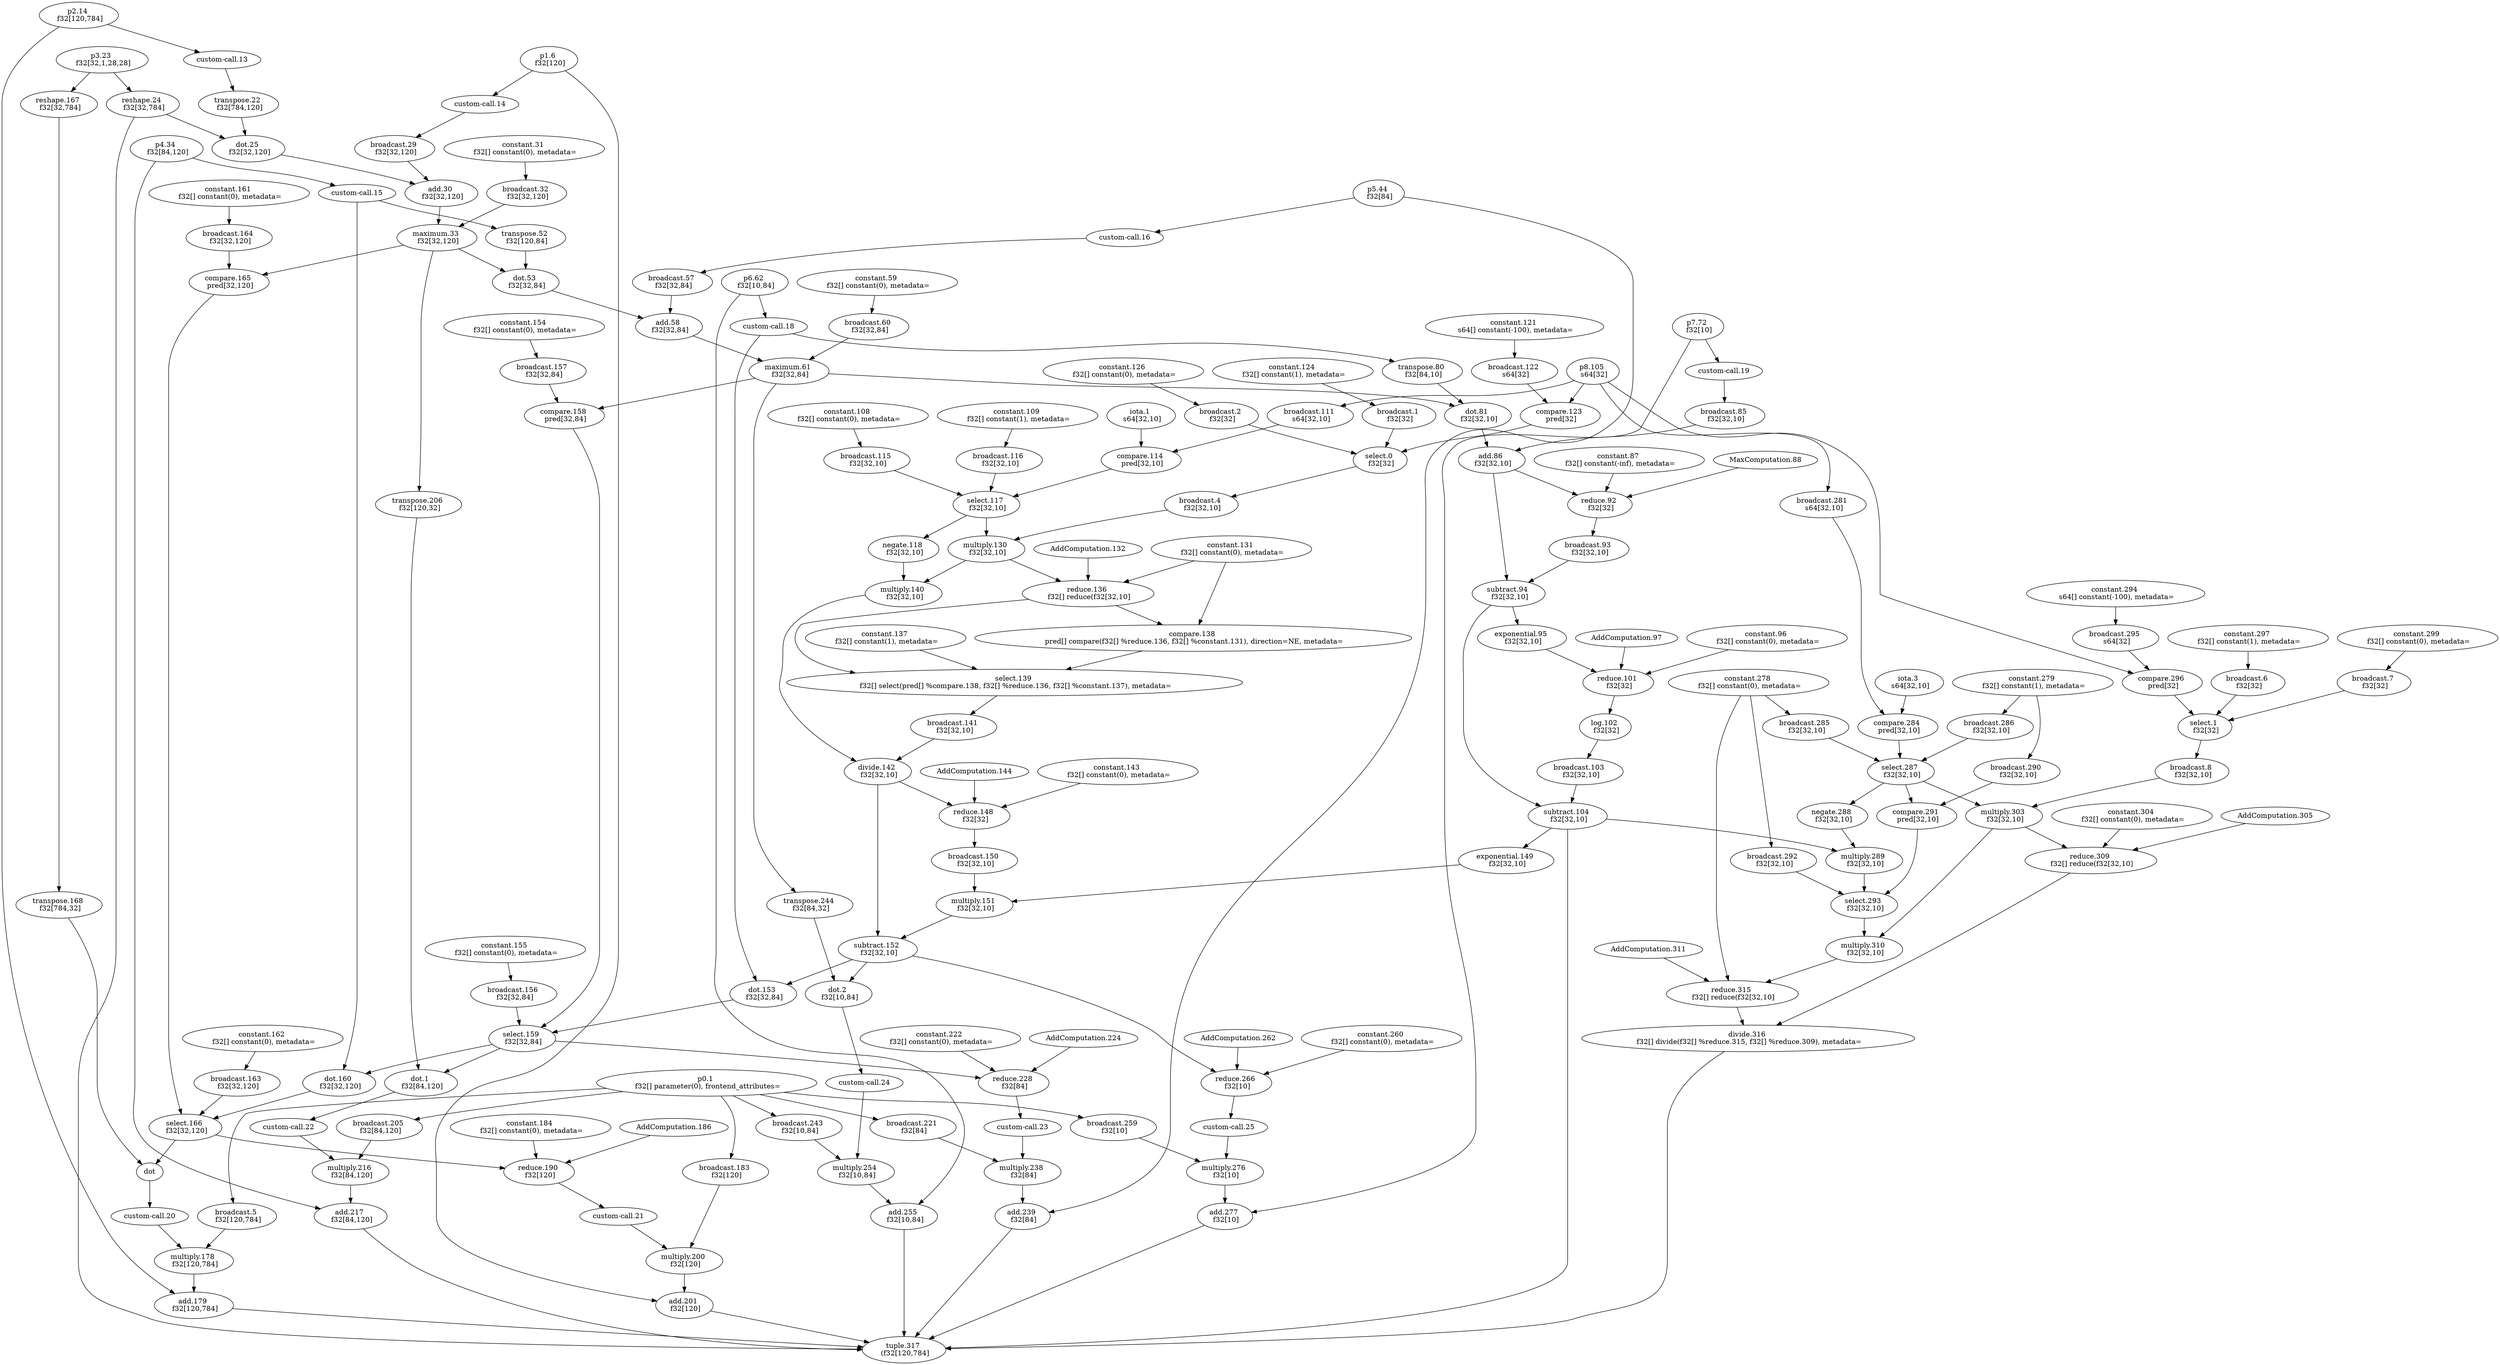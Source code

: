 digraph HloModule {
	"p2.14" [label="p2.14 \n f32[120,784]"];
	"p3.23" [label="p3.23 \n f32[32,1,28,28]"];
	"reshape.24" [label="reshape.24 \n f32[32,784]"];
	"transpose.22" [label="transpose.22 \n f32[784,120]"];
	"dot.25" [label="dot.25 \n f32[32,120]"];
	"p1.6" [label="p1.6 \n f32[120]"];
	"broadcast.29" [label="broadcast.29 \n f32[32,120]"];
	"add.30" [label="add.30 \n f32[32,120]"];
	"constant.31" [label="constant.31 \n f32[] constant(0), metadata="];
	"broadcast.32" [label="broadcast.32 \n f32[32,120]"];
	"maximum.33" [label="maximum.33 \n f32[32,120]"];
	"constant.161" [label="constant.161 \n f32[] constant(0), metadata="];
	"broadcast.164" [label="broadcast.164 \n f32[32,120]"];
	"compare.165" [label="compare.165 \n pred[32,120]"];
	"p4.34" [label="p4.34 \n f32[84,120]"];
	"transpose.52" [label="transpose.52 \n f32[120,84]"];
	"dot.53" [label="dot.53 \n f32[32,84]"];
	"p5.44" [label="p5.44 \n f32[84]"];
	"broadcast.57" [label="broadcast.57 \n f32[32,84]"];
	"add.58" [label="add.58 \n f32[32,84]"];
	"constant.59" [label="constant.59 \n f32[] constant(0), metadata="];
	"broadcast.60" [label="broadcast.60 \n f32[32,84]"];
	"maximum.61" [label="maximum.61 \n f32[32,84]"];
	"constant.154" [label="constant.154 \n f32[] constant(0), metadata="];
	"broadcast.157" [label="broadcast.157 \n f32[32,84]"];
	"compare.158" [label="compare.158 \n pred[32,84]"];
	"p8.105" [label="p8.105 \n s64[32]"];
	"broadcast.111" [label="broadcast.111 \n s64[32,10]"];
	"iota.1" [label="iota.1 \n s64[32,10]"];
	"compare.114" [label="compare.114 \n pred[32,10]"];
	"constant.109" [label="constant.109 \n f32[] constant(1), metadata="];
	"broadcast.116" [label="broadcast.116 \n f32[32,10]"];
	"constant.108" [label="constant.108 \n f32[] constant(0), metadata="];
	"broadcast.115" [label="broadcast.115 \n f32[32,10]"];
	"select.117" [label="select.117 \n f32[32,10]"];
	"negate.118" [label="negate.118 \n f32[32,10]"];
	"constant.121" [label="constant.121 \n s64[] constant(-100), metadata="];
	"broadcast.122" [label="broadcast.122 \n s64[32]"];
	"compare.123" [label="compare.123 \n pred[32]"];
	"constant.124" [label="constant.124 \n f32[] constant(1), metadata="];
	"broadcast.1" [label="broadcast.1 \n f32[32]"];
	"constant.126" [label="constant.126 \n f32[] constant(0), metadata="];
	"broadcast.2" [label="broadcast.2 \n f32[32]"];
	"select.0" [label="select.0 \n f32[32]"];
	"broadcast.4" [label="broadcast.4 \n f32[32,10]"];
	"multiply.130" [label="multiply.130 \n f32[32,10]"];
	"multiply.140" [label="multiply.140 \n f32[32,10]"];
	"constant.131" [label="constant.131 \n f32[] constant(0), metadata="];
	"reduce.136" [label="reduce.136 \n f32[] reduce(f32[32,10]"];
	"compare.138" [label="compare.138 \n pred[] compare(f32[] %reduce.136, f32[] %constant.131), direction=NE, metadata="];
	"constant.137" [label="constant.137 \n f32[] constant(1), metadata="];
	"select.139" [label="select.139 \n f32[] select(pred[] %compare.138, f32[] %reduce.136, f32[] %constant.137), metadata="];
	"broadcast.141" [label="broadcast.141 \n f32[32,10]"];
	"divide.142" [label="divide.142 \n f32[32,10]"];
	"p6.62" [label="p6.62 \n f32[10,84]"];
	"transpose.80" [label="transpose.80 \n f32[84,10]"];
	"dot.81" [label="dot.81 \n f32[32,10]"];
	"p7.72" [label="p7.72 \n f32[10]"];
	"broadcast.85" [label="broadcast.85 \n f32[32,10]"];
	"add.86" [label="add.86 \n f32[32,10]"];
	"constant.87" [label="constant.87 \n f32[] constant(-inf), metadata="];
	"reduce.92" [label="reduce.92 \n f32[32]"];
	"broadcast.93" [label="broadcast.93 \n f32[32,10]"];
	"subtract.94" [label="subtract.94 \n f32[32,10]"];
	"exponential.95" [label="exponential.95 \n f32[32,10]"];
	"constant.96" [label="constant.96 \n f32[] constant(0), metadata="];
	"reduce.101" [label="reduce.101 \n f32[32]"];
	"log.102" [label="log.102 \n f32[32]"];
	"broadcast.103" [label="broadcast.103 \n f32[32,10]"];
	"subtract.104" [label="subtract.104 \n f32[32,10]"];
	"exponential.149" [label="exponential.149 \n f32[32,10]"];
	"constant.143" [label="constant.143 \n f32[] constant(0), metadata="];
	"reduce.148" [label="reduce.148 \n f32[32]"];
	"broadcast.150" [label="broadcast.150 \n f32[32,10]"];
	"multiply.151" [label="multiply.151 \n f32[32,10]"];
	"subtract.152" [label="subtract.152 \n f32[32,10]"];
	"dot.153" [label="dot.153 \n f32[32,84]"];
	"constant.155" [label="constant.155 \n f32[] constant(0), metadata="];
	"broadcast.156" [label="broadcast.156 \n f32[32,84]"];
	"select.159" [label="select.159 \n f32[32,84]"];
	"dot.160" [label="dot.160 \n f32[32,120]"];
	"constant.162" [label="constant.162 \n f32[] constant(0), metadata="];
	"broadcast.163" [label="broadcast.163 \n f32[32,120]"];
	"select.166" [label="select.166 \n f32[32,120]"];
	"reshape.167" [label="reshape.167 \n f32[32,784]"];
	"transpose.168" [label="transpose.168 \n f32[784,32]"];
	"p0.1" [label="p0.1 \n f32[] parameter(0), frontend_attributes="];
	"broadcast.5" [label="broadcast.5 \n f32[120,784]"];
	"multiply.178" [label="multiply.178 \n f32[120,784]"];
	"add.179" [label="add.179 \n f32[120,784]"];
	"constant.184" [label="constant.184 \n f32[] constant(0), metadata="];
	"reduce.190" [label="reduce.190 \n f32[120]"];
	"broadcast.183" [label="broadcast.183 \n f32[120]"];
	"multiply.200" [label="multiply.200 \n f32[120]"];
	"add.201" [label="add.201 \n f32[120]"];
	"transpose.206" [label="transpose.206 \n f32[120,32]"];
	"dot.1" [label="dot.1 \n f32[84,120]"];
	"broadcast.205" [label="broadcast.205 \n f32[84,120]"];
	"multiply.216" [label="multiply.216 \n f32[84,120]"];
	"add.217" [label="add.217 \n f32[84,120]"];
	"constant.222" [label="constant.222 \n f32[] constant(0), metadata="];
	"reduce.228" [label="reduce.228 \n f32[84]"];
	"broadcast.221" [label="broadcast.221 \n f32[84]"];
	"multiply.238" [label="multiply.238 \n f32[84]"];
	"add.239" [label="add.239 \n f32[84]"];
	"transpose.244" [label="transpose.244 \n f32[84,32]"];
	"dot.2" [label="dot.2 \n f32[10,84]"];
	"broadcast.243" [label="broadcast.243 \n f32[10,84]"];
	"multiply.254" [label="multiply.254 \n f32[10,84]"];
	"add.255" [label="add.255 \n f32[10,84]"];
	"constant.260" [label="constant.260 \n f32[] constant(0), metadata="];
	"reduce.266" [label="reduce.266 \n f32[10]"];
	"broadcast.259" [label="broadcast.259 \n f32[10]"];
	"multiply.276" [label="multiply.276 \n f32[10]"];
	"add.277" [label="add.277 \n f32[10]"];
	"broadcast.281" [label="broadcast.281 \n s64[32,10]"];
	"iota.3" [label="iota.3 \n s64[32,10]"];
	"compare.284" [label="compare.284 \n pred[32,10]"];
	"constant.279" [label="constant.279 \n f32[] constant(1), metadata="];
	"broadcast.286" [label="broadcast.286 \n f32[32,10]"];
	"constant.278" [label="constant.278 \n f32[] constant(0), metadata="];
	"broadcast.285" [label="broadcast.285 \n f32[32,10]"];
	"select.287" [label="select.287 \n f32[32,10]"];
	"broadcast.290" [label="broadcast.290 \n f32[32,10]"];
	"compare.291" [label="compare.291 \n pred[32,10]"];
	"broadcast.292" [label="broadcast.292 \n f32[32,10]"];
	"negate.288" [label="negate.288 \n f32[32,10]"];
	"multiply.289" [label="multiply.289 \n f32[32,10]"];
	"select.293" [label="select.293 \n f32[32,10]"];
	"constant.294" [label="constant.294 \n s64[] constant(-100), metadata="];
	"broadcast.295" [label="broadcast.295 \n s64[32]"];
	"compare.296" [label="compare.296 \n pred[32]"];
	"constant.297" [label="constant.297 \n f32[] constant(1), metadata="];
	"broadcast.6" [label="broadcast.6 \n f32[32]"];
	"constant.299" [label="constant.299 \n f32[] constant(0), metadata="];
	"broadcast.7" [label="broadcast.7 \n f32[32]"];
	"select.1" [label="select.1 \n f32[32]"];
	"broadcast.8" [label="broadcast.8 \n f32[32,10]"];
	"multiply.303" [label="multiply.303 \n f32[32,10]"];
	"multiply.310" [label="multiply.310 \n f32[32,10]"];
	"reduce.315" [label="reduce.315 \n f32[] reduce(f32[32,10]"];
	"constant.304" [label="constant.304 \n f32[] constant(0), metadata="];
	"reduce.309" [label="reduce.309 \n f32[] reduce(f32[32,10]"];
	"divide.316" [label="divide.316 \n f32[] divide(f32[] %reduce.315, f32[] %reduce.309), metadata="];
	"tuple.317" [label="tuple.317 \n (f32[120,784]"]; 
 	"p3.23" -> "reshape.24";
	"p2.14" -> "custom-call.13";
	"custom-call.13" -> "transpose.22";
	"reshape.24" -> "dot.25";
	"transpose.22" -> "dot.25";
	"p1.6" -> "custom-call.14";
	"custom-call.14" -> "broadcast.29";
	"dot.25" -> "add.30";
	"broadcast.29" -> "add.30";
	"constant.31" -> "broadcast.32";
	"add.30" -> "maximum.33";
	"broadcast.32" -> "maximum.33";
	"constant.161" -> "broadcast.164";
	"maximum.33" -> "compare.165";
	"broadcast.164" -> "compare.165";
	"p4.34" -> "custom-call.15";
	"custom-call.15" -> "transpose.52";
	"maximum.33" -> "dot.53";
	"transpose.52" -> "dot.53";
	"p5.44" -> "custom-call.16";
	"custom-call.16" -> "broadcast.57";
	"dot.53" -> "add.58";
	"broadcast.57" -> "add.58";
	"constant.59" -> "broadcast.60";
	"add.58" -> "maximum.61";
	"broadcast.60" -> "maximum.61";
	"constant.154" -> "broadcast.157";
	"maximum.61" -> "compare.158";
	"broadcast.157" -> "compare.158";
	"p8.105" -> "broadcast.111";
	"broadcast.111" -> "compare.114";
	"iota.1" -> "compare.114";
	"constant.109" -> "broadcast.116";
	"constant.108" -> "broadcast.115";
	"compare.114" -> "select.117";
	"broadcast.116" -> "select.117";
	"broadcast.115" -> "select.117";
	"select.117" -> "negate.118";
	"constant.121" -> "broadcast.122";
	"p8.105" -> "compare.123";
	"broadcast.122" -> "compare.123";
	"constant.124" -> "broadcast.1";
	"constant.126" -> "broadcast.2";
	"compare.123" -> "select.0";
	"broadcast.1" -> "select.0";
	"broadcast.2" -> "select.0";
	"select.0" -> "broadcast.4";
	"broadcast.4" -> "multiply.130";
	"select.117" -> "multiply.130";
	"negate.118" -> "multiply.140";
	"multiply.130" -> "multiply.140";
	"multiply.130" -> "reduce.136";
	"constant.131" -> "reduce.136";
	"AddComputation.132" -> "reduce.136";
	"reduce.136" -> "compare.138";
	"constant.131" -> "compare.138";
	"compare.138" -> "select.139";
	"reduce.136" -> "select.139";
	"constant.137" -> "select.139";
	"select.139" -> "broadcast.141";
	"multiply.140" -> "divide.142";
	"broadcast.141" -> "divide.142";
	"p6.62" -> "custom-call.18";
	"custom-call.18" -> "transpose.80";
	"maximum.61" -> "dot.81";
	"transpose.80" -> "dot.81";
	"p7.72" -> "custom-call.19";
	"custom-call.19" -> "broadcast.85";
	"dot.81" -> "add.86";
	"broadcast.85" -> "add.86";
	"add.86" -> "reduce.92";
	"constant.87" -> "reduce.92";
	"MaxComputation.88" -> "reduce.92";
	"reduce.92" -> "broadcast.93";
	"add.86" -> "subtract.94";
	"broadcast.93" -> "subtract.94";
	"subtract.94" -> "exponential.95";
	"exponential.95" -> "reduce.101";
	"constant.96" -> "reduce.101";
	"AddComputation.97" -> "reduce.101";
	"reduce.101" -> "log.102";
	"log.102" -> "broadcast.103";
	"subtract.94" -> "subtract.104";
	"broadcast.103" -> "subtract.104";
	"subtract.104" -> "exponential.149";
	"divide.142" -> "reduce.148";
	"constant.143" -> "reduce.148";
	"AddComputation.144" -> "reduce.148";
	"reduce.148" -> "broadcast.150";
	"exponential.149" -> "multiply.151";
	"broadcast.150" -> "multiply.151";
	"divide.142" -> "subtract.152";
	"multiply.151" -> "subtract.152";
	"subtract.152" -> "dot.153";
	"custom-call.18" -> "dot.153";
	"constant.155" -> "broadcast.156";
	"compare.158" -> "select.159";
	"dot.153" -> "select.159";
	"broadcast.156" -> "select.159";
	"select.159" -> "dot.160";
	"custom-call.15" -> "dot.160";
	"constant.162" -> "broadcast.163";
	"compare.165" -> "select.166";
	"dot.160" -> "select.166";
	"broadcast.163" -> "select.166";
	"p3.23" -> "reshape.167";
	"reshape.167" -> "transpose.168";
	"select.166" -> "dot";
	"transpose.168" -> "dot";
	"dot" -> "custom-call.20";
	"p0.1" -> "broadcast.5";
	"custom-call.20" -> "multiply.178";
	"broadcast.5" -> "multiply.178";
	"p2.14" -> "add.179";
	"multiply.178" -> "add.179";
	"select.166" -> "reduce.190";
	"constant.184" -> "reduce.190";
	"AddComputation.186" -> "reduce.190";
	"reduce.190" -> "custom-call.21";
	"p0.1" -> "broadcast.183";
	"custom-call.21" -> "multiply.200";
	"broadcast.183" -> "multiply.200";
	"p1.6" -> "add.201";
	"multiply.200" -> "add.201";
	"maximum.33" -> "transpose.206";
	"select.159" -> "dot.1";
	"transpose.206" -> "dot.1";
	"dot.1" -> "custom-call.22";
	"p0.1" -> "broadcast.205";
	"custom-call.22" -> "multiply.216";
	"broadcast.205" -> "multiply.216";
	"p4.34" -> "add.217";
	"multiply.216" -> "add.217";
	"select.159" -> "reduce.228";
	"constant.222" -> "reduce.228";
	"AddComputation.224" -> "reduce.228";
	"reduce.228" -> "custom-call.23";
	"p0.1" -> "broadcast.221";
	"custom-call.23" -> "multiply.238";
	"broadcast.221" -> "multiply.238";
	"p5.44" -> "add.239";
	"multiply.238" -> "add.239";
	"maximum.61" -> "transpose.244";
	"subtract.152" -> "dot.2";
	"transpose.244" -> "dot.2";
	"dot.2" -> "custom-call.24";
	"p0.1" -> "broadcast.243";
	"custom-call.24" -> "multiply.254";
	"broadcast.243" -> "multiply.254";
	"p6.62" -> "add.255";
	"multiply.254" -> "add.255";
	"subtract.152" -> "reduce.266";
	"constant.260" -> "reduce.266";
	"AddComputation.262" -> "reduce.266";
	"reduce.266" -> "custom-call.25";
	"p0.1" -> "broadcast.259";
	"custom-call.25" -> "multiply.276";
	"broadcast.259" -> "multiply.276";
	"p7.72" -> "add.277";
	"multiply.276" -> "add.277";
	"p8.105" -> "broadcast.281";
	"broadcast.281" -> "compare.284";
	"iota.3" -> "compare.284";
	"constant.279" -> "broadcast.286";
	"constant.278" -> "broadcast.285";
	"compare.284" -> "select.287";
	"broadcast.286" -> "select.287";
	"broadcast.285" -> "select.287";
	"constant.279" -> "broadcast.290";
	"select.287" -> "compare.291";
	"broadcast.290" -> "compare.291";
	"constant.278" -> "broadcast.292";
	"select.287" -> "negate.288";
	"negate.288" -> "multiply.289";
	"subtract.104" -> "multiply.289";
	"compare.291" -> "select.293";
	"broadcast.292" -> "select.293";
	"multiply.289" -> "select.293";
	"constant.294" -> "broadcast.295";
	"p8.105" -> "compare.296";
	"broadcast.295" -> "compare.296";
	"constant.297" -> "broadcast.6";
	"constant.299" -> "broadcast.7";
	"compare.296" -> "select.1";
	"broadcast.6" -> "select.1";
	"broadcast.7" -> "select.1";
	"select.1" -> "broadcast.8";
	"broadcast.8" -> "multiply.303";
	"select.287" -> "multiply.303";
	"select.293" -> "multiply.310";
	"multiply.303" -> "multiply.310";
	"multiply.310" -> "reduce.315";
	"constant.278" -> "reduce.315";
	"AddComputation.311" -> "reduce.315";
	"multiply.303" -> "reduce.309";
	"constant.304" -> "reduce.309";
	"AddComputation.305" -> "reduce.309";
	"reduce.315" -> "divide.316";
	"reduce.309" -> "divide.316";
	"add.179" -> "tuple.317";
	"add.201" -> "tuple.317";
	"add.217" -> "tuple.317";
	"add.239" -> "tuple.317";
	"add.255" -> "tuple.317";
	"add.277" -> "tuple.317";
	"reshape.24" -> "tuple.317";
	"subtract.104" -> "tuple.317";
	"divide.316" -> "tuple.317";
}